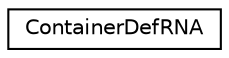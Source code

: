 digraph G
{
  edge [fontname="Helvetica",fontsize="10",labelfontname="Helvetica",labelfontsize="10"];
  node [fontname="Helvetica",fontsize="10",shape=record];
  rankdir=LR;
  Node1 [label="ContainerDefRNA",height=0.2,width=0.4,color="black", fillcolor="white", style="filled",URL="$de/d04/structContainerDefRNA.html"];
}
